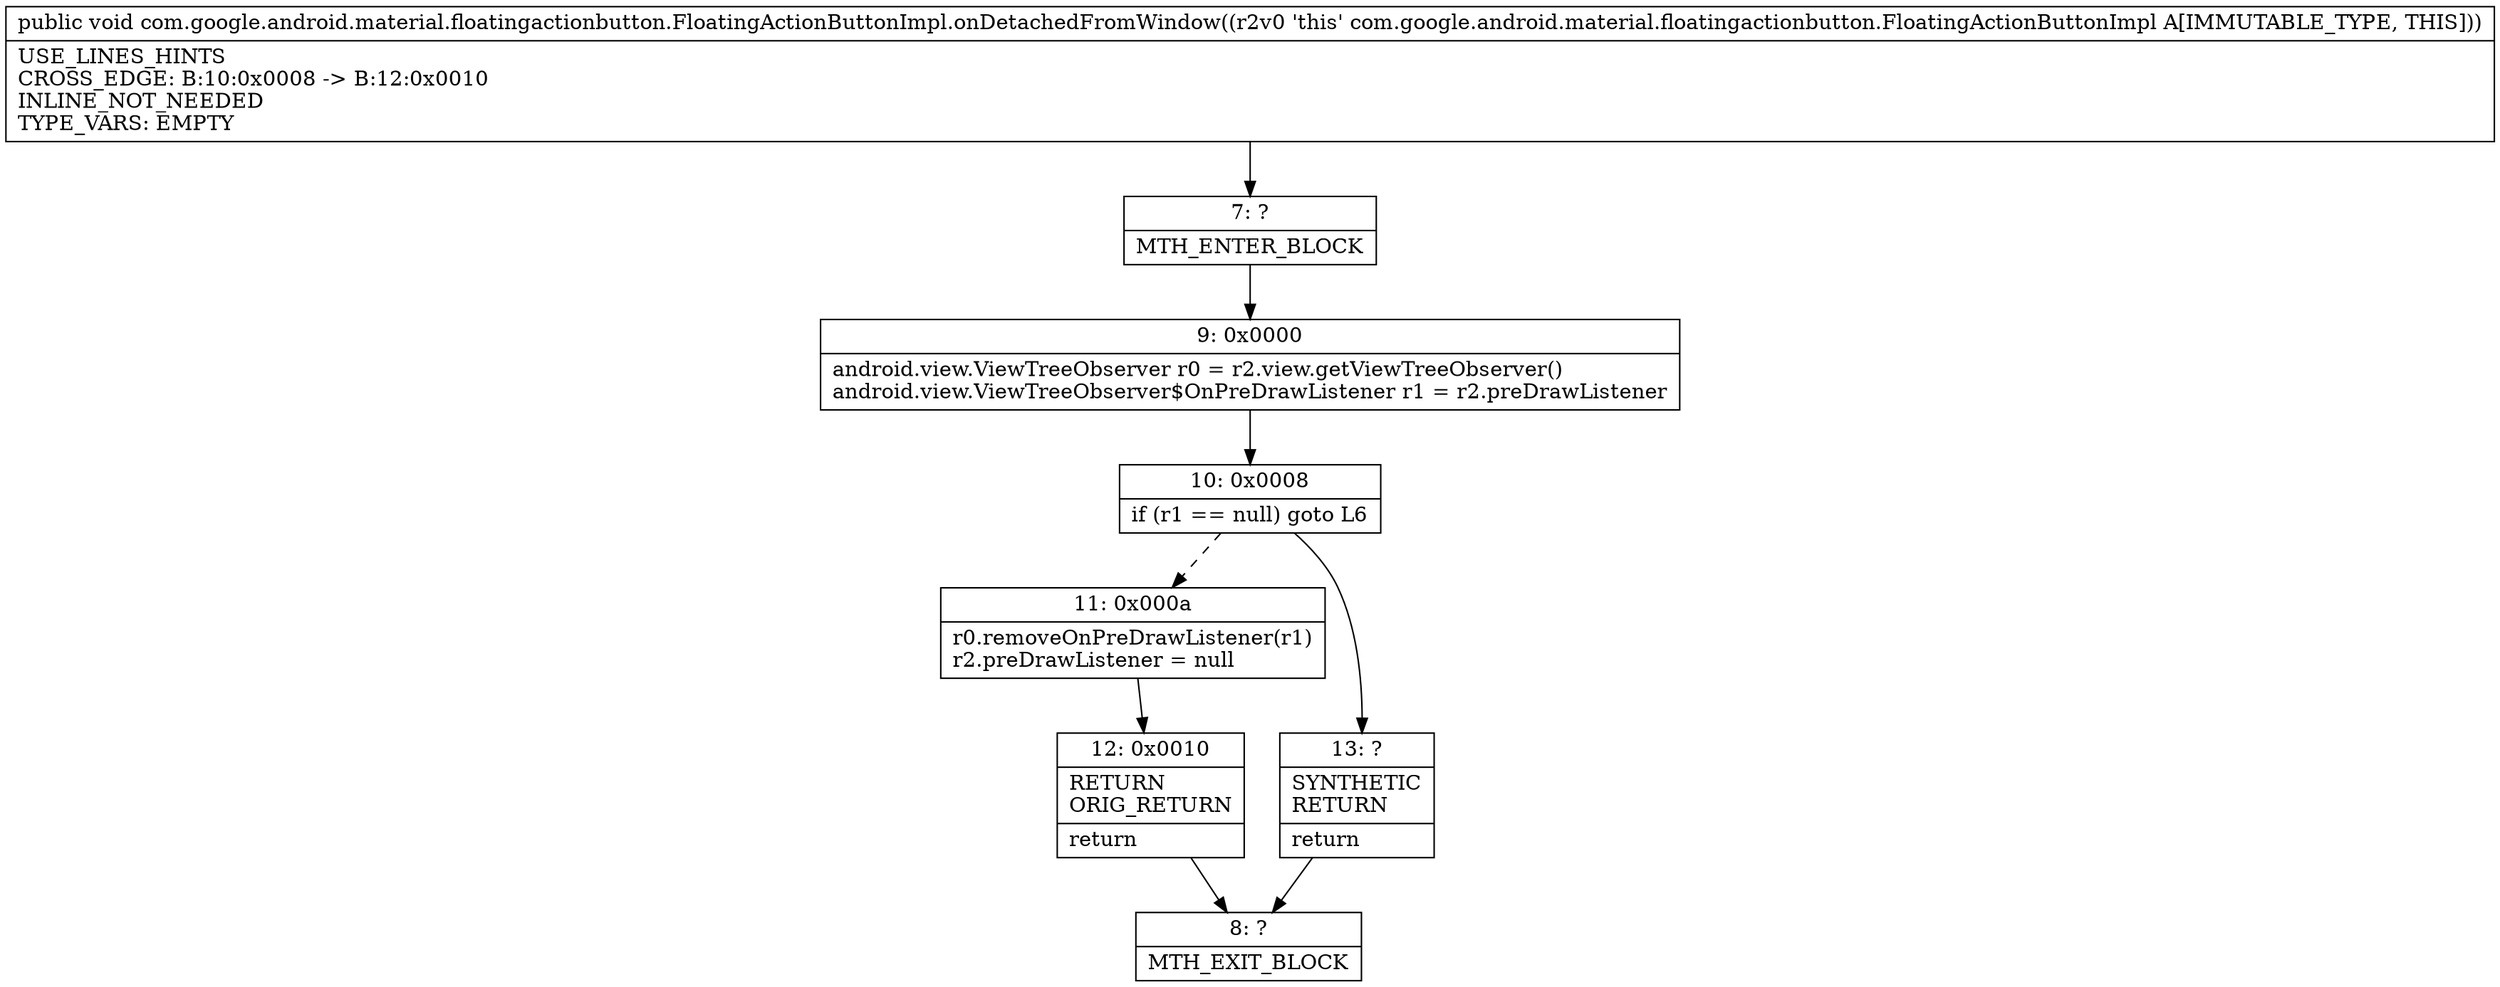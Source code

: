 digraph "CFG forcom.google.android.material.floatingactionbutton.FloatingActionButtonImpl.onDetachedFromWindow()V" {
Node_7 [shape=record,label="{7\:\ ?|MTH_ENTER_BLOCK\l}"];
Node_9 [shape=record,label="{9\:\ 0x0000|android.view.ViewTreeObserver r0 = r2.view.getViewTreeObserver()\landroid.view.ViewTreeObserver$OnPreDrawListener r1 = r2.preDrawListener\l}"];
Node_10 [shape=record,label="{10\:\ 0x0008|if (r1 == null) goto L6\l}"];
Node_11 [shape=record,label="{11\:\ 0x000a|r0.removeOnPreDrawListener(r1)\lr2.preDrawListener = null\l}"];
Node_12 [shape=record,label="{12\:\ 0x0010|RETURN\lORIG_RETURN\l|return\l}"];
Node_8 [shape=record,label="{8\:\ ?|MTH_EXIT_BLOCK\l}"];
Node_13 [shape=record,label="{13\:\ ?|SYNTHETIC\lRETURN\l|return\l}"];
MethodNode[shape=record,label="{public void com.google.android.material.floatingactionbutton.FloatingActionButtonImpl.onDetachedFromWindow((r2v0 'this' com.google.android.material.floatingactionbutton.FloatingActionButtonImpl A[IMMUTABLE_TYPE, THIS]))  | USE_LINES_HINTS\lCROSS_EDGE: B:10:0x0008 \-\> B:12:0x0010\lINLINE_NOT_NEEDED\lTYPE_VARS: EMPTY\l}"];
MethodNode -> Node_7;Node_7 -> Node_9;
Node_9 -> Node_10;
Node_10 -> Node_11[style=dashed];
Node_10 -> Node_13;
Node_11 -> Node_12;
Node_12 -> Node_8;
Node_13 -> Node_8;
}

